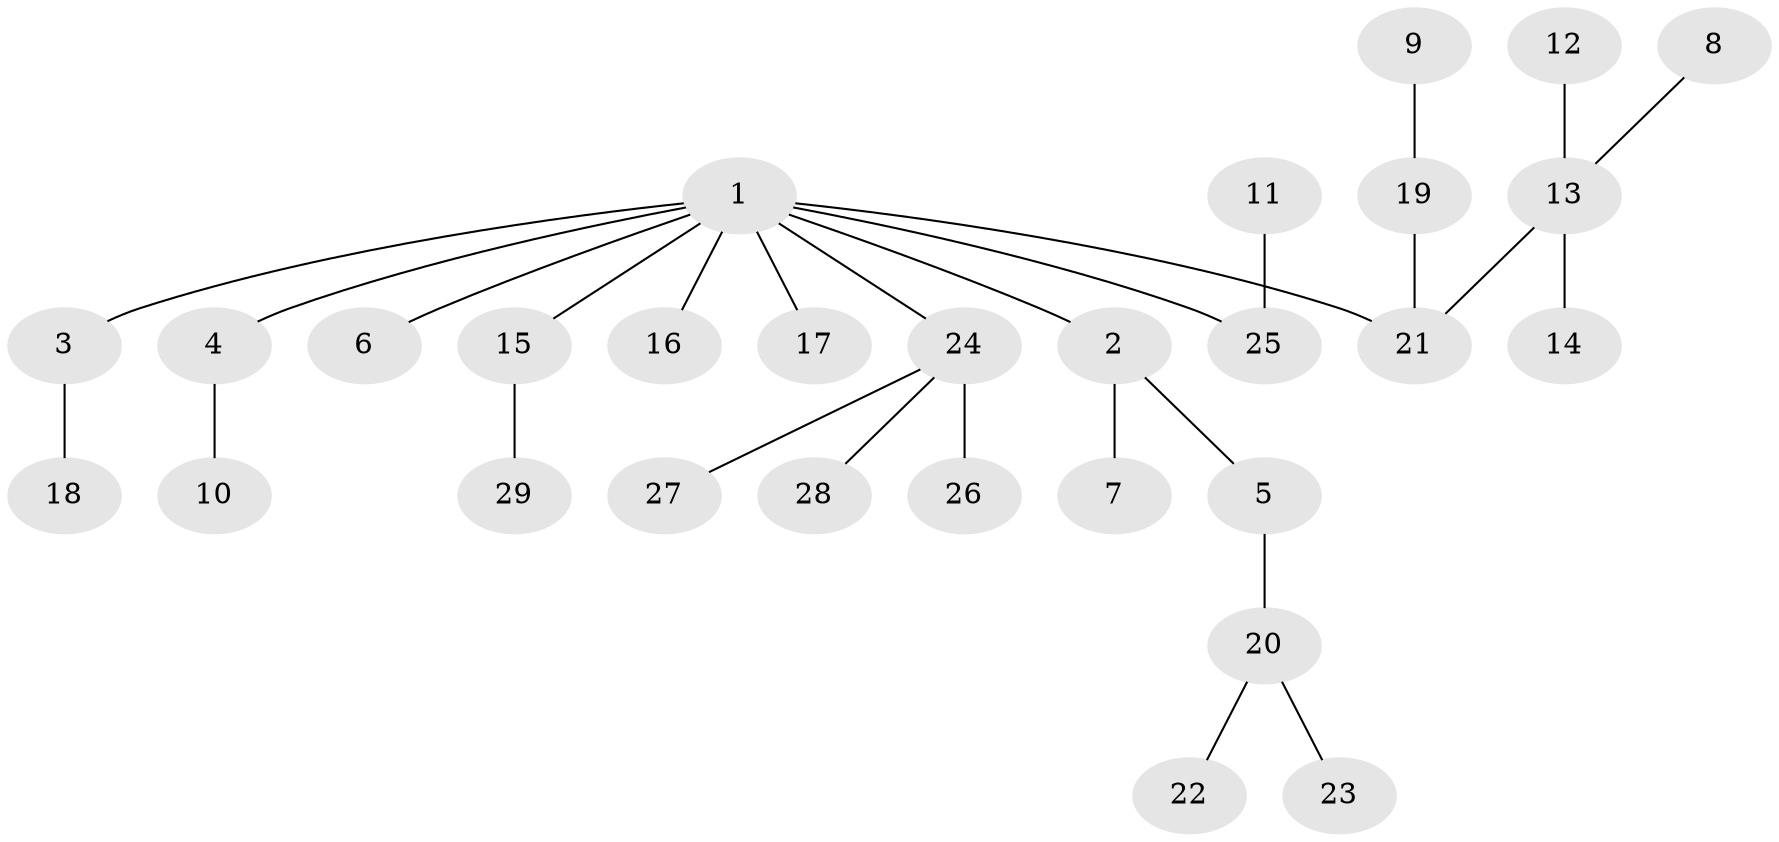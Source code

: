 // original degree distribution, {4: 0.06896551724137931, 6: 0.017241379310344827, 2: 0.29310344827586204, 5: 0.05172413793103448, 1: 0.4827586206896552, 3: 0.08620689655172414}
// Generated by graph-tools (version 1.1) at 2025/26/03/09/25 03:26:24]
// undirected, 29 vertices, 28 edges
graph export_dot {
graph [start="1"]
  node [color=gray90,style=filled];
  1;
  2;
  3;
  4;
  5;
  6;
  7;
  8;
  9;
  10;
  11;
  12;
  13;
  14;
  15;
  16;
  17;
  18;
  19;
  20;
  21;
  22;
  23;
  24;
  25;
  26;
  27;
  28;
  29;
  1 -- 2 [weight=1.0];
  1 -- 3 [weight=1.0];
  1 -- 4 [weight=1.0];
  1 -- 6 [weight=1.0];
  1 -- 15 [weight=1.0];
  1 -- 16 [weight=1.0];
  1 -- 17 [weight=1.0];
  1 -- 21 [weight=1.0];
  1 -- 24 [weight=1.0];
  1 -- 25 [weight=1.0];
  2 -- 5 [weight=1.0];
  2 -- 7 [weight=1.0];
  3 -- 18 [weight=1.0];
  4 -- 10 [weight=1.0];
  5 -- 20 [weight=1.0];
  8 -- 13 [weight=1.0];
  9 -- 19 [weight=1.0];
  11 -- 25 [weight=1.0];
  12 -- 13 [weight=1.0];
  13 -- 14 [weight=1.0];
  13 -- 21 [weight=1.0];
  15 -- 29 [weight=1.0];
  19 -- 21 [weight=1.0];
  20 -- 22 [weight=1.0];
  20 -- 23 [weight=1.0];
  24 -- 26 [weight=1.0];
  24 -- 27 [weight=1.0];
  24 -- 28 [weight=1.0];
}
